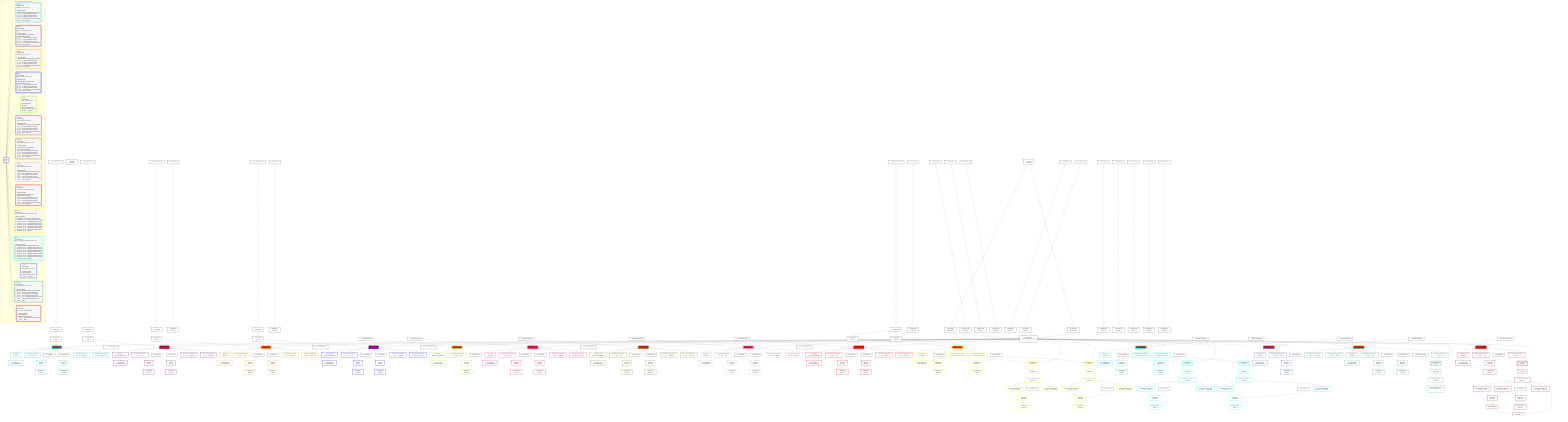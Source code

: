 graph TD
    classDef path fill:#eee,stroke:#000,color:#000
    classDef plan fill:#fff,stroke-width:3px,color:#000
    classDef itemplan fill:#fff,stroke-width:6px,color:#000
    classDef sideeffectplan fill:#f00,stroke-width:6px,color:#000
    classDef bucket fill:#f6f6f6,color:#000,stroke-width:6px,text-align:left


    %% define steps
    __Value3["__Value[3∈0]<br />ᐸcontextᐳ"]:::plan
    __Value5["__Value[5∈0]<br />ᐸrootValueᐳ"]:::plan
    __InputStaticLeaf9["__InputStaticLeaf[9∈0]"]:::plan
    Lambda10["Lambda[10∈0]"]:::plan
    Access11["Access[11∈0]<br />ᐸ10.1ᐳ"]:::plan
    Access13["Access[13∈0]<br />ᐸ3.pgSettingsᐳ"]:::plan
    Access14["Access[14∈0]<br />ᐸ3.withPgClientᐳ"]:::plan
    Object15["Object[15∈0]<br />ᐸ{pgSettings,withPgClient}ᐳ"]:::plan
    PgDelete12[["PgDelete[12∈1]"]]:::sideeffectplan
    Object16["Object[16∈1]<br />ᐸ{result}ᐳ"]:::plan
    Access17["Access[17∈1]<br />ᐸ16.clientMutationIdᐳ"]:::plan
    Constant18["Constant[18∈0]"]:::plan
    PgClassExpression19["PgClassExpression[19∈1]<br />ᐸ__post__.”id”ᐳ"]:::plan
    List20["List[20∈1]<br />ᐸ18,19ᐳ"]:::plan
    Lambda21["Lambda[21∈1]<br />ᐸencodeᐳ"]:::plan
    Constant22["Constant[22∈0]"]:::plan
    List24["List[24∈1]<br />ᐸ22,19ᐳ"]:::plan
    Lambda25["Lambda[25∈1]<br />ᐸencodeᐳ"]:::plan
    PgClassExpression27["PgClassExpression[27∈1]<br />ᐸ__post__.”headline”ᐳ"]:::plan
    PgClassExpression28["PgClassExpression[28∈1]<br />ᐸ__post__.”author_id”ᐳ"]:::plan
    Constant29["Constant[29∈0]"]:::plan
    Lambda30["Lambda[30∈0]<br />ᐸencodeᐳ"]:::plan
    __InputStaticLeaf32["__InputStaticLeaf[32∈0]"]:::plan
    __InputStaticLeaf33["__InputStaticLeaf[33∈0]"]:::plan
    Lambda34["Lambda[34∈0]"]:::plan
    Access35["Access[35∈0]<br />ᐸ34.1ᐳ"]:::plan
    PgDelete36[["PgDelete[36∈2]"]]:::sideeffectplan
    Object40["Object[40∈2]<br />ᐸ{result,clientMutationId}ᐳ"]:::plan
    Access41["Access[41∈2]<br />ᐸ40.clientMutationIdᐳ"]:::plan
    Constant42["Constant[42∈0]"]:::plan
    PgClassExpression43["PgClassExpression[43∈2]<br />ᐸ__post__.”id”ᐳ"]:::plan
    List44["List[44∈2]<br />ᐸ42,43ᐳ"]:::plan
    Lambda45["Lambda[45∈2]<br />ᐸencodeᐳ"]:::plan
    Constant46["Constant[46∈0]"]:::plan
    List48["List[48∈2]<br />ᐸ46,43ᐳ"]:::plan
    Lambda49["Lambda[49∈2]<br />ᐸencodeᐳ"]:::plan
    PgClassExpression51["PgClassExpression[51∈2]<br />ᐸ__post__.”headline”ᐳ"]:::plan
    PgClassExpression52["PgClassExpression[52∈2]<br />ᐸ__post__.”author_id”ᐳ"]:::plan
    Constant53["Constant[53∈0]"]:::plan
    Lambda54["Lambda[54∈0]<br />ᐸencodeᐳ"]:::plan
    __InputStaticLeaf57["__InputStaticLeaf[57∈0]"]:::plan
    Lambda58["Lambda[58∈0]"]:::plan
    Access59["Access[59∈0]<br />ᐸ58.1ᐳ"]:::plan
    PgDelete60[["PgDelete[60∈3]"]]:::sideeffectplan
    Object64["Object[64∈3]<br />ᐸ{result}ᐳ"]:::plan
    Access65["Access[65∈3]<br />ᐸ64.clientMutationIdᐳ"]:::plan
    Constant66["Constant[66∈0]"]:::plan
    PgClassExpression67["PgClassExpression[67∈3]<br />ᐸ__post__.”id”ᐳ"]:::plan
    List68["List[68∈3]<br />ᐸ66,67ᐳ"]:::plan
    Lambda69["Lambda[69∈3]<br />ᐸencodeᐳ"]:::plan
    Constant70["Constant[70∈0]"]:::plan
    List72["List[72∈3]<br />ᐸ70,67ᐳ"]:::plan
    Lambda73["Lambda[73∈3]<br />ᐸencodeᐳ"]:::plan
    PgClassExpression75["PgClassExpression[75∈3]<br />ᐸ__post__.”headline”ᐳ"]:::plan
    PgClassExpression76["PgClassExpression[76∈3]<br />ᐸ__post__.”author_id”ᐳ"]:::plan
    Constant77["Constant[77∈0]"]:::plan
    Lambda78["Lambda[78∈0]<br />ᐸencodeᐳ"]:::plan
    __InputStaticLeaf80["__InputStaticLeaf[80∈0]"]:::plan
    __InputStaticLeaf81["__InputStaticLeaf[81∈0]"]:::plan
    Lambda82["Lambda[82∈0]"]:::plan
    Access83["Access[83∈0]<br />ᐸ82.1ᐳ"]:::plan
    PgDelete84[["PgDelete[84∈4]"]]:::sideeffectplan
    Object88["Object[88∈4]<br />ᐸ{result,clientMutationId}ᐳ"]:::plan
    Access89["Access[89∈4]<br />ᐸ88.clientMutationIdᐳ"]:::plan
    Constant90["Constant[90∈0]"]:::plan
    PgClassExpression91["PgClassExpression[91∈4]<br />ᐸ__post__.”id”ᐳ"]:::plan
    List92["List[92∈4]<br />ᐸ90,91ᐳ"]:::plan
    Lambda93["Lambda[93∈4]<br />ᐸencodeᐳ"]:::plan
    Constant94["Constant[94∈0]"]:::plan
    List96["List[96∈4]<br />ᐸ94,91ᐳ"]:::plan
    Lambda97["Lambda[97∈4]<br />ᐸencodeᐳ"]:::plan
    PgClassExpression99["PgClassExpression[99∈4]<br />ᐸ__post__.”headline”ᐳ"]:::plan
    PgClassExpression100["PgClassExpression[100∈4]<br />ᐸ__post__.”author_id”ᐳ"]:::plan
    Constant101["Constant[101∈0]"]:::plan
    Lambda102["Lambda[102∈0]<br />ᐸencodeᐳ"]:::plan
    __InputStaticLeaf104["__InputStaticLeaf[104∈0]"]:::plan
    __InputStaticLeaf105["__InputStaticLeaf[105∈0]"]:::plan
    PgDelete106[["PgDelete[106∈5]"]]:::sideeffectplan
    Object110["Object[110∈5]<br />ᐸ{result,clientMutationId}ᐳ"]:::plan
    Access111["Access[111∈5]<br />ᐸ110.clientMutationIdᐳ"]:::plan
    Constant112["Constant[112∈0]"]:::plan
    PgClassExpression113["PgClassExpression[113∈5]<br />ᐸ__types__.”id”ᐳ"]:::plan
    List114["List[114∈5]<br />ᐸ112,113ᐳ"]:::plan
    Lambda115["Lambda[115∈5]<br />ᐸencodeᐳ"]:::plan
    __InputStaticLeaf118["__InputStaticLeaf[118∈0]"]:::plan
    PgDelete119[["PgDelete[119∈6]"]]:::sideeffectplan
    Object123["Object[123∈6]<br />ᐸ{result}ᐳ"]:::plan
    Access124["Access[124∈6]<br />ᐸ123.clientMutationIdᐳ"]:::plan
    Constant125["Constant[125∈0]"]:::plan
    PgClassExpression126["PgClassExpression[126∈6]<br />ᐸ__post__.”id”ᐳ"]:::plan
    List127["List[127∈6]<br />ᐸ125,126ᐳ"]:::plan
    Lambda128["Lambda[128∈6]<br />ᐸencodeᐳ"]:::plan
    Constant129["Constant[129∈0]"]:::plan
    List131["List[131∈6]<br />ᐸ129,126ᐳ"]:::plan
    Lambda132["Lambda[132∈6]<br />ᐸencodeᐳ"]:::plan
    PgClassExpression134["PgClassExpression[134∈6]<br />ᐸ__post__.”headline”ᐳ"]:::plan
    PgClassExpression135["PgClassExpression[135∈6]<br />ᐸ__post__.”author_id”ᐳ"]:::plan
    Constant136["Constant[136∈0]"]:::plan
    Lambda137["Lambda[137∈0]<br />ᐸencodeᐳ"]:::plan
    __InputStaticLeaf139["__InputStaticLeaf[139∈0]"]:::plan
    __InputStaticLeaf140["__InputStaticLeaf[140∈0]"]:::plan
    PgDelete141[["PgDelete[141∈7]"]]:::sideeffectplan
    Object145["Object[145∈7]<br />ᐸ{result,clientMutationId}ᐳ"]:::plan
    Access146["Access[146∈7]<br />ᐸ145.clientMutationIdᐳ"]:::plan
    Constant147["Constant[147∈0]"]:::plan
    PgClassExpression148["PgClassExpression[148∈7]<br />ᐸ__post__.”id”ᐳ"]:::plan
    List149["List[149∈7]<br />ᐸ147,148ᐳ"]:::plan
    Lambda150["Lambda[150∈7]<br />ᐸencodeᐳ"]:::plan
    Constant151["Constant[151∈0]"]:::plan
    List153["List[153∈7]<br />ᐸ151,148ᐳ"]:::plan
    Lambda154["Lambda[154∈7]<br />ᐸencodeᐳ"]:::plan
    PgClassExpression156["PgClassExpression[156∈7]<br />ᐸ__post__.”headline”ᐳ"]:::plan
    PgClassExpression157["PgClassExpression[157∈7]<br />ᐸ__post__.”author_id”ᐳ"]:::plan
    Constant158["Constant[158∈0]"]:::plan
    Lambda159["Lambda[159∈0]<br />ᐸencodeᐳ"]:::plan
    __InputStaticLeaf162["__InputStaticLeaf[162∈0]"]:::plan
    PgDelete163[["PgDelete[163∈8]"]]:::sideeffectplan
    Object167["Object[167∈8]<br />ᐸ{result}ᐳ"]:::plan
    Access168["Access[168∈8]<br />ᐸ167.clientMutationIdᐳ"]:::plan
    Constant169["Constant[169∈0]"]:::plan
    PgClassExpression170["PgClassExpression[170∈8]<br />ᐸ__post__.”id”ᐳ"]:::plan
    List171["List[171∈8]<br />ᐸ169,170ᐳ"]:::plan
    Lambda172["Lambda[172∈8]<br />ᐸencodeᐳ"]:::plan
    Constant173["Constant[173∈0]"]:::plan
    List175["List[175∈8]<br />ᐸ173,170ᐳ"]:::plan
    Lambda176["Lambda[176∈8]<br />ᐸencodeᐳ"]:::plan
    PgClassExpression178["PgClassExpression[178∈8]<br />ᐸ__post__.”headline”ᐳ"]:::plan
    PgClassExpression179["PgClassExpression[179∈8]<br />ᐸ__post__.”author_id”ᐳ"]:::plan
    Constant180["Constant[180∈0]"]:::plan
    Lambda181["Lambda[181∈0]<br />ᐸencodeᐳ"]:::plan
    __InputStaticLeaf183["__InputStaticLeaf[183∈0]"]:::plan
    __InputStaticLeaf184["__InputStaticLeaf[184∈0]"]:::plan
    PgDelete185[["PgDelete[185∈9]"]]:::sideeffectplan
    Object189["Object[189∈9]<br />ᐸ{result,clientMutationId}ᐳ"]:::plan
    Access190["Access[190∈9]<br />ᐸ189.clientMutationIdᐳ"]:::plan
    Constant191["Constant[191∈0]"]:::plan
    PgClassExpression192["PgClassExpression[192∈9]<br />ᐸ__post__.”id”ᐳ"]:::plan
    List193["List[193∈9]<br />ᐸ191,192ᐳ"]:::plan
    Lambda194["Lambda[194∈9]<br />ᐸencodeᐳ"]:::plan
    Constant195["Constant[195∈0]"]:::plan
    List197["List[197∈9]<br />ᐸ195,192ᐳ"]:::plan
    Lambda198["Lambda[198∈9]<br />ᐸencodeᐳ"]:::plan
    PgClassExpression200["PgClassExpression[200∈9]<br />ᐸ__post__.”headline”ᐳ"]:::plan
    PgClassExpression201["PgClassExpression[201∈9]<br />ᐸ__post__.”author_id”ᐳ"]:::plan
    Constant202["Constant[202∈0]"]:::plan
    Lambda203["Lambda[203∈0]<br />ᐸencodeᐳ"]:::plan
    __InputStaticLeaf206["__InputStaticLeaf[206∈0]"]:::plan
    Lambda207["Lambda[207∈0]"]:::plan
    Access208["Access[208∈0]<br />ᐸ207.1ᐳ"]:::plan
    Access209["Access[209∈0]<br />ᐸ207.2ᐳ"]:::plan
    PgDelete210[["PgDelete[210∈10]"]]:::sideeffectplan
    Object214["Object[214∈10]<br />ᐸ{result}ᐳ"]:::plan
    Access215["Access[215∈10]<br />ᐸ214.clientMutationIdᐳ"]:::plan
    Constant216["Constant[216∈0]"]:::plan
    PgClassExpression217["PgClassExpression[217∈10]<br />ᐸ__compound...rson_id_1”ᐳ"]:::plan
    PgClassExpression218["PgClassExpression[218∈10]<br />ᐸ__compound...rson_id_2”ᐳ"]:::plan
    List219["List[219∈10]<br />ᐸ216,217,218ᐳ"]:::plan
    Lambda220["Lambda[220∈10]<br />ᐸencodeᐳ"]:::plan
    Constant221["Constant[221∈0]"]:::plan
    List224["List[224∈10]<br />ᐸ221,217,218ᐳ"]:::plan
    Lambda225["Lambda[225∈10]<br />ᐸencodeᐳ"]:::plan
    PgSelect229[["PgSelect[229∈10]<br />ᐸpersonᐳ"]]:::plan
    First233["First[233∈10]"]:::plan
    PgSelectSingle234["PgSelectSingle[234∈10]<br />ᐸpersonᐳ"]:::plan
    Constant235["Constant[235∈0]"]:::plan
    PgClassExpression236["PgClassExpression[236∈10]<br />ᐸ__person__.”id”ᐳ"]:::plan
    List237["List[237∈10]<br />ᐸ235,236ᐳ"]:::plan
    Lambda238["Lambda[238∈10]<br />ᐸencodeᐳ"]:::plan
    PgClassExpression239["PgClassExpression[239∈10]<br />ᐸ__person__...full_name”ᐳ"]:::plan
    PgSelect241[["PgSelect[241∈10]<br />ᐸpersonᐳ"]]:::plan
    First245["First[245∈10]"]:::plan
    PgSelectSingle246["PgSelectSingle[246∈10]<br />ᐸpersonᐳ"]:::plan
    Constant247["Constant[247∈0]"]:::plan
    PgClassExpression248["PgClassExpression[248∈10]<br />ᐸ__person__.”id”ᐳ"]:::plan
    List249["List[249∈10]<br />ᐸ247,248ᐳ"]:::plan
    Lambda250["Lambda[250∈10]<br />ᐸencodeᐳ"]:::plan
    PgClassExpression251["PgClassExpression[251∈10]<br />ᐸ__person__...full_name”ᐳ"]:::plan
    Constant252["Constant[252∈0]"]:::plan
    Lambda253["Lambda[253∈0]<br />ᐸencodeᐳ"]:::plan
    __InputStaticLeaf256["__InputStaticLeaf[256∈0]"]:::plan
    __InputStaticLeaf257["__InputStaticLeaf[257∈0]"]:::plan
    PgDelete258[["PgDelete[258∈11]"]]:::sideeffectplan
    Object262["Object[262∈11]<br />ᐸ{result}ᐳ"]:::plan
    Access263["Access[263∈11]<br />ᐸ262.clientMutationIdᐳ"]:::plan
    Constant264["Constant[264∈0]"]:::plan
    PgClassExpression265["PgClassExpression[265∈11]<br />ᐸ__compound...rson_id_1”ᐳ"]:::plan
    PgClassExpression266["PgClassExpression[266∈11]<br />ᐸ__compound...rson_id_2”ᐳ"]:::plan
    List267["List[267∈11]<br />ᐸ264,265,266ᐳ"]:::plan
    Lambda268["Lambda[268∈11]<br />ᐸencodeᐳ"]:::plan
    Constant269["Constant[269∈0]"]:::plan
    List272["List[272∈11]<br />ᐸ269,265,266ᐳ"]:::plan
    Lambda273["Lambda[273∈11]<br />ᐸencodeᐳ"]:::plan
    PgSelect277[["PgSelect[277∈11]<br />ᐸpersonᐳ"]]:::plan
    First281["First[281∈11]"]:::plan
    PgSelectSingle282["PgSelectSingle[282∈11]<br />ᐸpersonᐳ"]:::plan
    Constant283["Constant[283∈0]"]:::plan
    PgClassExpression284["PgClassExpression[284∈11]<br />ᐸ__person__.”id”ᐳ"]:::plan
    List285["List[285∈11]<br />ᐸ283,284ᐳ"]:::plan
    Lambda286["Lambda[286∈11]<br />ᐸencodeᐳ"]:::plan
    PgClassExpression287["PgClassExpression[287∈11]<br />ᐸ__person__...full_name”ᐳ"]:::plan
    PgSelect289[["PgSelect[289∈11]<br />ᐸpersonᐳ"]]:::plan
    First293["First[293∈11]"]:::plan
    PgSelectSingle294["PgSelectSingle[294∈11]<br />ᐸpersonᐳ"]:::plan
    Constant295["Constant[295∈0]"]:::plan
    PgClassExpression296["PgClassExpression[296∈11]<br />ᐸ__person__.”id”ᐳ"]:::plan
    List297["List[297∈11]<br />ᐸ295,296ᐳ"]:::plan
    Lambda298["Lambda[298∈11]<br />ᐸencodeᐳ"]:::plan
    PgClassExpression299["PgClassExpression[299∈11]<br />ᐸ__person__...full_name”ᐳ"]:::plan
    Constant300["Constant[300∈0]"]:::plan
    Lambda301["Lambda[301∈0]<br />ᐸencodeᐳ"]:::plan
    __InputStaticLeaf304["__InputStaticLeaf[304∈0]"]:::plan
    PgDelete305[["PgDelete[305∈12]"]]:::sideeffectplan
    Object309["Object[309∈12]<br />ᐸ{result}ᐳ"]:::plan
    Access310["Access[310∈12]<br />ᐸ309.clientMutationIdᐳ"]:::plan
    Constant311["Constant[311∈0]"]:::plan
    PgClassExpression312["PgClassExpression[312∈12]<br />ᐸ__person__.”id”ᐳ"]:::plan
    List313["List[313∈12]<br />ᐸ311,312ᐳ"]:::plan
    Lambda314["Lambda[314∈12]<br />ᐸencodeᐳ"]:::plan
    Constant315["Constant[315∈0]"]:::plan
    Lambda316["Lambda[316∈0]<br />ᐸencodeᐳ"]:::plan
    __InputStaticLeaf319["__InputStaticLeaf[319∈0]"]:::plan
    PgDelete320[["PgDelete[320∈13]"]]:::sideeffectplan
    Object324["Object[324∈13]<br />ᐸ{result}ᐳ"]:::plan
    Access325["Access[325∈13]<br />ᐸ324.clientMutationIdᐳ"]:::plan
    Constant326["Constant[326∈0]"]:::plan
    PgClassExpression327["PgClassExpression[327∈13]<br />ᐸ__person__.”id”ᐳ"]:::plan
    List328["List[328∈13]<br />ᐸ326,327ᐳ"]:::plan
    Lambda329["Lambda[329∈13]<br />ᐸencodeᐳ"]:::plan
    Constant330["Constant[330∈0]"]:::plan
    List332["List[332∈13]<br />ᐸ330,327ᐳ"]:::plan
    Lambda333["Lambda[333∈13]<br />ᐸencodeᐳ"]:::plan
    PgClassExpression335["PgClassExpression[335∈13]<br />ᐸ__person__...full_name”ᐳ"]:::plan
    PgClassExpression336["PgClassExpression[336∈13]<br />ᐸ__person__.”email”ᐳ"]:::plan
    __InputStaticLeaf337["__InputStaticLeaf[337∈0]"]:::plan
    PgClassExpression338["PgClassExpression[338∈13]<br />ᐸ__person__ᐳ"]:::plan
    PgSelect339[["PgSelect[339∈13]<br />ᐸpersonᐳ"]]:::plan
    First343["First[343∈13]"]:::plan
    PgSelectSingle344["PgSelectSingle[344∈13]<br />ᐸpersonᐳ"]:::plan
    PgClassExpression346["PgClassExpression[346∈13]<br />ᐸ”c”.”perso...lder! */<br />)ᐳ"]:::plan
    Constant347["Constant[347∈0]"]:::plan
    Lambda348["Lambda[348∈0]<br />ᐸencodeᐳ"]:::plan
    __InputStaticLeaf351["__InputStaticLeaf[351∈0]"]:::plan
    PgDelete352[["PgDelete[352∈14]"]]:::sideeffectplan
    Object356["Object[356∈14]<br />ᐸ{result}ᐳ"]:::plan
    Access357["Access[357∈14]<br />ᐸ356.clientMutationIdᐳ"]:::plan
    Constant358["Constant[358∈0]"]:::plan
    PgClassExpression359["PgClassExpression[359∈14]<br />ᐸ__person__.”id”ᐳ"]:::plan
    List360["List[360∈14]<br />ᐸ358,359ᐳ"]:::plan
    Lambda361["Lambda[361∈14]<br />ᐸencodeᐳ"]:::plan
    PgClassExpression365["PgClassExpression[365∈14]<br />ᐸ__person__ᐳ"]:::plan
    PgSelect366[["PgSelect[366∈14]<br />ᐸpersonᐳ"]]:::plan
    First371["First[371∈14]"]:::plan
    PgSelectSingle372["PgSelectSingle[372∈14]<br />ᐸpersonᐳ"]:::plan
    PgClassExpression375["PgClassExpression[375∈14]<br />ᐸ”c”.”perso..._person__)ᐳ"]:::plan
    PgClassExpression376["PgClassExpression[376∈14]<br />ᐸ__person__.”id”ᐳ"]:::plan
    List377["List[377∈14]<br />ᐸ375,376ᐳ"]:::plan
    PgCursor374["PgCursor[374∈14]"]:::plan
    Edge373["Edge[373∈14]"]:::plan
    Constant381["Constant[381∈0]"]:::plan
    List383["List[383∈14]<br />ᐸ381,376ᐳ"]:::plan
    Lambda384["Lambda[384∈14]<br />ᐸencodeᐳ"]:::plan
    PgClassExpression385["PgClassExpression[385∈14]<br />ᐸ__person__.”email”ᐳ"]:::plan
    Constant386["Constant[386∈0]"]:::plan
    Lambda387["Lambda[387∈0]<br />ᐸencodeᐳ"]:::plan

    %% plan dependencies
    __InputStaticLeaf9 --> Lambda10
    Lambda10 --> Access11
    __Value3 --> Access13
    __Value3 --> Access14
    Access13 & Access14 --> Object15
    Object15 & Access11 --> PgDelete12
    PgDelete12 --> Object16
    Object16 --> Access17
    PgDelete12 --> PgClassExpression19
    Constant18 & PgClassExpression19 --> List20
    List20 --> Lambda21
    Constant22 & PgClassExpression19 --> List24
    List24 --> Lambda25
    PgDelete12 --> PgClassExpression27
    PgDelete12 --> PgClassExpression28
    Constant29 --> Lambda30
    __InputStaticLeaf33 --> Lambda34
    Lambda34 --> Access35
    Object15 & Access35 --> PgDelete36
    PgDelete36 & __InputStaticLeaf32 --> Object40
    Object40 --> Access41
    PgDelete36 --> PgClassExpression43
    Constant42 & PgClassExpression43 --> List44
    List44 --> Lambda45
    Constant46 & PgClassExpression43 --> List48
    List48 --> Lambda49
    PgDelete36 --> PgClassExpression51
    PgDelete36 --> PgClassExpression52
    Constant53 --> Lambda54
    __InputStaticLeaf57 --> Lambda58
    Lambda58 --> Access59
    Object15 & Access59 --> PgDelete60
    PgDelete60 --> Object64
    Object64 --> Access65
    PgDelete60 --> PgClassExpression67
    Constant66 & PgClassExpression67 --> List68
    List68 --> Lambda69
    Constant70 & PgClassExpression67 --> List72
    List72 --> Lambda73
    PgDelete60 --> PgClassExpression75
    PgDelete60 --> PgClassExpression76
    Constant77 --> Lambda78
    __InputStaticLeaf81 --> Lambda82
    Lambda82 --> Access83
    Object15 & Access83 --> PgDelete84
    PgDelete84 & __InputStaticLeaf80 --> Object88
    Object88 --> Access89
    PgDelete84 --> PgClassExpression91
    Constant90 & PgClassExpression91 --> List92
    List92 --> Lambda93
    Constant94 & PgClassExpression91 --> List96
    List96 --> Lambda97
    PgDelete84 --> PgClassExpression99
    PgDelete84 --> PgClassExpression100
    Constant101 --> Lambda102
    Object15 & __InputStaticLeaf105 --> PgDelete106
    PgDelete106 & __InputStaticLeaf104 --> Object110
    Object110 --> Access111
    PgDelete106 --> PgClassExpression113
    Constant112 & PgClassExpression113 --> List114
    List114 --> Lambda115
    Object15 & __InputStaticLeaf118 --> PgDelete119
    PgDelete119 --> Object123
    Object123 --> Access124
    PgDelete119 --> PgClassExpression126
    Constant125 & PgClassExpression126 --> List127
    List127 --> Lambda128
    Constant129 & PgClassExpression126 --> List131
    List131 --> Lambda132
    PgDelete119 --> PgClassExpression134
    PgDelete119 --> PgClassExpression135
    Constant136 --> Lambda137
    Object15 & __InputStaticLeaf140 --> PgDelete141
    PgDelete141 & __InputStaticLeaf139 --> Object145
    Object145 --> Access146
    PgDelete141 --> PgClassExpression148
    Constant147 & PgClassExpression148 --> List149
    List149 --> Lambda150
    Constant151 & PgClassExpression148 --> List153
    List153 --> Lambda154
    PgDelete141 --> PgClassExpression156
    PgDelete141 --> PgClassExpression157
    Constant158 --> Lambda159
    Object15 & __InputStaticLeaf162 --> PgDelete163
    PgDelete163 --> Object167
    Object167 --> Access168
    PgDelete163 --> PgClassExpression170
    Constant169 & PgClassExpression170 --> List171
    List171 --> Lambda172
    Constant173 & PgClassExpression170 --> List175
    List175 --> Lambda176
    PgDelete163 --> PgClassExpression178
    PgDelete163 --> PgClassExpression179
    Constant180 --> Lambda181
    Object15 & __InputStaticLeaf184 --> PgDelete185
    PgDelete185 & __InputStaticLeaf183 --> Object189
    Object189 --> Access190
    PgDelete185 --> PgClassExpression192
    Constant191 & PgClassExpression192 --> List193
    List193 --> Lambda194
    Constant195 & PgClassExpression192 --> List197
    List197 --> Lambda198
    PgDelete185 --> PgClassExpression200
    PgDelete185 --> PgClassExpression201
    Constant202 --> Lambda203
    __InputStaticLeaf206 --> Lambda207
    Lambda207 --> Access208
    Lambda207 --> Access209
    Object15 & Access208 & Access209 --> PgDelete210
    PgDelete210 --> Object214
    Object214 --> Access215
    PgDelete210 --> PgClassExpression217
    PgDelete210 --> PgClassExpression218
    Constant216 & PgClassExpression217 & PgClassExpression218 --> List219
    List219 --> Lambda220
    Constant221 & PgClassExpression217 & PgClassExpression218 --> List224
    List224 --> Lambda225
    Object15 & PgClassExpression217 --> PgSelect229
    PgSelect229 --> First233
    First233 --> PgSelectSingle234
    PgSelectSingle234 --> PgClassExpression236
    Constant235 & PgClassExpression236 --> List237
    List237 --> Lambda238
    PgSelectSingle234 --> PgClassExpression239
    Object15 & PgClassExpression218 --> PgSelect241
    PgSelect241 --> First245
    First245 --> PgSelectSingle246
    PgSelectSingle246 --> PgClassExpression248
    Constant247 & PgClassExpression248 --> List249
    List249 --> Lambda250
    PgSelectSingle246 --> PgClassExpression251
    Constant252 --> Lambda253
    Object15 & __InputStaticLeaf256 & __InputStaticLeaf257 --> PgDelete258
    PgDelete258 --> Object262
    Object262 --> Access263
    PgDelete258 --> PgClassExpression265
    PgDelete258 --> PgClassExpression266
    Constant264 & PgClassExpression265 & PgClassExpression266 --> List267
    List267 --> Lambda268
    Constant269 & PgClassExpression265 & PgClassExpression266 --> List272
    List272 --> Lambda273
    Object15 & PgClassExpression265 --> PgSelect277
    PgSelect277 --> First281
    First281 --> PgSelectSingle282
    PgSelectSingle282 --> PgClassExpression284
    Constant283 & PgClassExpression284 --> List285
    List285 --> Lambda286
    PgSelectSingle282 --> PgClassExpression287
    Object15 & PgClassExpression266 --> PgSelect289
    PgSelect289 --> First293
    First293 --> PgSelectSingle294
    PgSelectSingle294 --> PgClassExpression296
    Constant295 & PgClassExpression296 --> List297
    List297 --> Lambda298
    PgSelectSingle294 --> PgClassExpression299
    Constant300 --> Lambda301
    Object15 & __InputStaticLeaf304 --> PgDelete305
    PgDelete305 --> Object309
    Object309 --> Access310
    PgDelete305 --> PgClassExpression312
    Constant311 & PgClassExpression312 --> List313
    List313 --> Lambda314
    Constant315 --> Lambda316
    Object15 & __InputStaticLeaf319 --> PgDelete320
    PgDelete320 --> Object324
    Object324 --> Access325
    PgDelete320 --> PgClassExpression327
    Constant326 & PgClassExpression327 --> List328
    List328 --> Lambda329
    Constant330 & PgClassExpression327 --> List332
    List332 --> Lambda333
    PgDelete320 --> PgClassExpression335
    PgDelete320 --> PgClassExpression336
    PgDelete320 --> PgClassExpression338
    Object15 & PgClassExpression338 & __InputStaticLeaf337 --> PgSelect339
    PgSelect339 --> First343
    First343 --> PgSelectSingle344
    PgSelectSingle344 --> PgClassExpression346
    Constant347 --> Lambda348
    Object15 & __InputStaticLeaf351 --> PgDelete352
    PgDelete352 --> Object356
    Object356 --> Access357
    PgDelete352 --> PgClassExpression359
    Constant358 & PgClassExpression359 --> List360
    List360 --> Lambda361
    PgDelete352 --> PgClassExpression365
    Object15 & PgClassExpression365 --> PgSelect366
    PgSelect366 --> First371
    First371 --> PgSelectSingle372
    PgSelectSingle372 --> PgClassExpression375
    PgSelectSingle372 --> PgClassExpression376
    PgClassExpression375 & PgClassExpression376 --> List377
    List377 --> PgCursor374
    PgSelectSingle372 & PgCursor374 --> Edge373
    Constant381 & PgClassExpression376 --> List383
    List383 --> Lambda384
    PgSelectSingle372 --> PgClassExpression385
    Constant386 --> Lambda387

    %% plan-to-path relationships

    subgraph "Buckets for mutations/v4/mutation-delete"
    Bucket0("Bucket 0<br />(root)"):::bucket
    classDef bucket0 stroke:#696969
    class Bucket0,__Value3,__Value5,__InputStaticLeaf9,Lambda10,Access11,Access13,Access14,Object15,Constant18,Constant22,Constant29,Lambda30,__InputStaticLeaf32,__InputStaticLeaf33,Lambda34,Access35,Constant42,Constant46,Constant53,Lambda54,__InputStaticLeaf57,Lambda58,Access59,Constant66,Constant70,Constant77,Lambda78,__InputStaticLeaf80,__InputStaticLeaf81,Lambda82,Access83,Constant90,Constant94,Constant101,Lambda102,__InputStaticLeaf104,__InputStaticLeaf105,Constant112,__InputStaticLeaf118,Constant125,Constant129,Constant136,Lambda137,__InputStaticLeaf139,__InputStaticLeaf140,Constant147,Constant151,Constant158,Lambda159,__InputStaticLeaf162,Constant169,Constant173,Constant180,Lambda181,__InputStaticLeaf183,__InputStaticLeaf184,Constant191,Constant195,Constant202,Lambda203,__InputStaticLeaf206,Lambda207,Access208,Access209,Constant216,Constant221,Constant235,Constant247,Constant252,Lambda253,__InputStaticLeaf256,__InputStaticLeaf257,Constant264,Constant269,Constant283,Constant295,Constant300,Lambda301,__InputStaticLeaf304,Constant311,Constant315,Lambda316,__InputStaticLeaf319,Constant326,Constant330,__InputStaticLeaf337,Constant347,Lambda348,__InputStaticLeaf351,Constant358,Constant381,Constant386,Lambda387 bucket0
    Bucket1("Bucket 1<br />(mutationField)<br />Deps: 15, 11, 18, 22, 5, 30<br /><br />1: PgDelete{1}[12]<br />2: Object{1}ᐸ{result}ᐳ[16],PgClassExpression{1}ᐸ__post__.”id”ᐳ[19],PgClassExpression{1}ᐸ__post__.”id”ᐳ[19],PgClassExpression{1}ᐸ__post__.”id”ᐳ[19],PgClassExpression{1}ᐸ__post__.”headline”ᐳ[27],PgClassExpression{1}ᐸ__post__.”author_id”ᐳ[28]"):::bucket
    classDef bucket1 stroke:#00bfff
    class Bucket1,PgDelete12,Object16,Access17,PgClassExpression19,List20,Lambda21,List24,Lambda25,PgClassExpression27,PgClassExpression28 bucket1
    Bucket2("Bucket 2<br />(mutationField)<br />Deps: 15, 35, 32, 42, 46, 5, 54<br /><br />1: PgDelete{2}[36]<br />2: Object{2}ᐸ{result,clientMutationId}ᐳ[40],PgClassExpression{2}ᐸ__post__.”id”ᐳ[43],PgClassExpression{2}ᐸ__post__.”id”ᐳ[43],PgClassExpression{2}ᐸ__post__.”id”ᐳ[43],PgClassExpression{2}ᐸ__post__.”headline”ᐳ[51],PgClassExpression{2}ᐸ__post__.”author_id”ᐳ[52]"):::bucket
    classDef bucket2 stroke:#7f007f
    class Bucket2,PgDelete36,Object40,Access41,PgClassExpression43,List44,Lambda45,List48,Lambda49,PgClassExpression51,PgClassExpression52 bucket2
    Bucket3("Bucket 3<br />(mutationField)<br />Deps: 15, 59, 66, 70, 5, 78<br /><br />1: PgDelete{3}[60]<br />2: Object{3}ᐸ{result}ᐳ[64],PgClassExpression{3}ᐸ__post__.”id”ᐳ[67],PgClassExpression{3}ᐸ__post__.”id”ᐳ[67],PgClassExpression{3}ᐸ__post__.”id”ᐳ[67],PgClassExpression{3}ᐸ__post__.”headline”ᐳ[75],PgClassExpression{3}ᐸ__post__.”author_id”ᐳ[76]"):::bucket
    classDef bucket3 stroke:#ffa500
    class Bucket3,PgDelete60,Object64,Access65,PgClassExpression67,List68,Lambda69,List72,Lambda73,PgClassExpression75,PgClassExpression76 bucket3
    Bucket4("Bucket 4<br />(mutationField)<br />Deps: 15, 83, 80, 90, 94, 5, 102<br /><br />1: PgDelete{4}[84]<br />2: Object{4}ᐸ{result,clientMutationId}ᐳ[88],PgClassExpression{4}ᐸ__post__.”id”ᐳ[91],PgClassExpression{4}ᐸ__post__.”id”ᐳ[91],PgClassExpression{4}ᐸ__post__.”id”ᐳ[91],PgClassExpression{4}ᐸ__post__.”headline”ᐳ[99],PgClassExpression{4}ᐸ__post__.”author_id”ᐳ[100]"):::bucket
    classDef bucket4 stroke:#0000ff
    class Bucket4,PgDelete84,Object88,Access89,PgClassExpression91,List92,Lambda93,List96,Lambda97,PgClassExpression99,PgClassExpression100 bucket4
    Bucket5("Bucket 5<br />(mutationField)<br />Deps: 15, 105, 104, 112<br /><br />1: PgDelete{5}[106]<br />2: Object{5}ᐸ{result,clientMutationId}ᐳ[110],PgClassExpression{5}ᐸ__types__.”id”ᐳ[113]"):::bucket
    classDef bucket5 stroke:#7fff00
    class Bucket5,PgDelete106,Object110,Access111,PgClassExpression113,List114,Lambda115 bucket5
    Bucket6("Bucket 6<br />(mutationField)<br />Deps: 15, 118, 125, 129, 5, 137<br /><br />1: PgDelete{6}[119]<br />2: Object{6}ᐸ{result}ᐳ[123],PgClassExpression{6}ᐸ__post__.”id”ᐳ[126],PgClassExpression{6}ᐸ__post__.”id”ᐳ[126],PgClassExpression{6}ᐸ__post__.”id”ᐳ[126],PgClassExpression{6}ᐸ__post__.”headline”ᐳ[134],PgClassExpression{6}ᐸ__post__.”author_id”ᐳ[135]"):::bucket
    classDef bucket6 stroke:#ff1493
    class Bucket6,PgDelete119,Object123,Access124,PgClassExpression126,List127,Lambda128,List131,Lambda132,PgClassExpression134,PgClassExpression135 bucket6
    Bucket7("Bucket 7<br />(mutationField)<br />Deps: 15, 140, 139, 147, 151, 5, 159<br /><br />1: PgDelete{7}[141]<br />2: Object{7}ᐸ{result,clientMutationId}ᐳ[145],PgClassExpression{7}ᐸ__post__.”id”ᐳ[148],PgClassExpression{7}ᐸ__post__.”id”ᐳ[148],PgClassExpression{7}ᐸ__post__.”id”ᐳ[148],PgClassExpression{7}ᐸ__post__.”headline”ᐳ[156],PgClassExpression{7}ᐸ__post__.”author_id”ᐳ[157]"):::bucket
    classDef bucket7 stroke:#808000
    class Bucket7,PgDelete141,Object145,Access146,PgClassExpression148,List149,Lambda150,List153,Lambda154,PgClassExpression156,PgClassExpression157 bucket7
    Bucket8("Bucket 8<br />(mutationField)<br />Deps: 15, 162, 169, 173, 5, 181<br /><br />1: PgDelete{8}[163]<br />2: Object{8}ᐸ{result}ᐳ[167],PgClassExpression{8}ᐸ__post__.”id”ᐳ[170],PgClassExpression{8}ᐸ__post__.”id”ᐳ[170],PgClassExpression{8}ᐸ__post__.”id”ᐳ[170],PgClassExpression{8}ᐸ__post__.”headline”ᐳ[178],PgClassExpression{8}ᐸ__post__.”author_id”ᐳ[179]"):::bucket
    classDef bucket8 stroke:#dda0dd
    class Bucket8,PgDelete163,Object167,Access168,PgClassExpression170,List171,Lambda172,List175,Lambda176,PgClassExpression178,PgClassExpression179 bucket8
    Bucket9("Bucket 9<br />(mutationField)<br />Deps: 15, 184, 183, 191, 195, 5, 203<br /><br />1: PgDelete{9}[185]<br />2: Object{9}ᐸ{result,clientMutationId}ᐳ[189],PgClassExpression{9}ᐸ__post__.”id”ᐳ[192],PgClassExpression{9}ᐸ__post__.”id”ᐳ[192],PgClassExpression{9}ᐸ__post__.”id”ᐳ[192],PgClassExpression{9}ᐸ__post__.”headline”ᐳ[200],PgClassExpression{9}ᐸ__post__.”author_id”ᐳ[201]"):::bucket
    classDef bucket9 stroke:#ff0000
    class Bucket9,PgDelete185,Object189,Access190,PgClassExpression192,List193,Lambda194,List197,Lambda198,PgClassExpression200,PgClassExpression201 bucket9
    Bucket10("Bucket 10<br />(mutationField)<br />Deps: 15, 208, 209, 216, 221, 235, 247, 5, 253<br /><br />1: PgDelete{10}[210]<br />2: Object{10}ᐸ{result}ᐳ[214],PgClassExpression{10}ᐸ__compound...rson_id_1”ᐳ[217],PgClassExpression{10}ᐸ__compound...rson_id_2”ᐳ[218],PgClassExpression{10}ᐸ__compound...rson_id_1”ᐳ[217],PgClassExpression{10}ᐸ__compound...rson_id_2”ᐳ[218],PgClassExpression{10}ᐸ__compound...rson_id_1”ᐳ[217],PgClassExpression{10}ᐸ__compound...rson_id_2”ᐳ[218],PgClassExpression{10}ᐸ__compound...rson_id_1”ᐳ[217],PgClassExpression{10}ᐸ__compound...rson_id_2”ᐳ[218]"):::bucket
    classDef bucket10 stroke:#ffff00
    class Bucket10,PgDelete210,Object214,Access215,PgClassExpression217,PgClassExpression218,List219,Lambda220,List224,Lambda225,PgSelect229,First233,PgSelectSingle234,PgClassExpression236,List237,Lambda238,PgClassExpression239,PgSelect241,First245,PgSelectSingle246,PgClassExpression248,List249,Lambda250,PgClassExpression251 bucket10
    Bucket11("Bucket 11<br />(mutationField)<br />Deps: 15, 256, 257, 264, 269, 283, 295, 5, 301<br /><br />1: PgDelete{11}[258]<br />2: Object{11}ᐸ{result}ᐳ[262],PgClassExpression{11}ᐸ__compound...rson_id_1”ᐳ[265],PgClassExpression{11}ᐸ__compound...rson_id_2”ᐳ[266],PgClassExpression{11}ᐸ__compound...rson_id_1”ᐳ[265],PgClassExpression{11}ᐸ__compound...rson_id_2”ᐳ[266],PgClassExpression{11}ᐸ__compound...rson_id_1”ᐳ[265],PgClassExpression{11}ᐸ__compound...rson_id_2”ᐳ[266],PgClassExpression{11}ᐸ__compound...rson_id_1”ᐳ[265],PgClassExpression{11}ᐸ__compound...rson_id_2”ᐳ[266]"):::bucket
    classDef bucket11 stroke:#00ffff
    class Bucket11,PgDelete258,Object262,Access263,PgClassExpression265,PgClassExpression266,List267,Lambda268,List272,Lambda273,PgSelect277,First281,PgSelectSingle282,PgClassExpression284,List285,Lambda286,PgClassExpression287,PgSelect289,First293,PgSelectSingle294,PgClassExpression296,List297,Lambda298,PgClassExpression299 bucket11
    Bucket12("Bucket 12<br />(mutationField)<br />Deps: 15, 304, 311, 5, 316<br /><br />1: PgDelete{12}[305]<br />2: Object{12}ᐸ{result}ᐳ[309],PgClassExpression{12}ᐸ__person__.”id”ᐳ[312]"):::bucket
    classDef bucket12 stroke:#4169e1
    class Bucket12,PgDelete305,Object309,Access310,PgClassExpression312,List313,Lambda314 bucket12
    Bucket13("Bucket 13<br />(mutationField)<br />Deps: 15, 319, 326, 330, 337, 5, 348<br /><br />1: PgDelete{13}[320]<br />2: Object{13}ᐸ{result}ᐳ[324],PgClassExpression{13}ᐸ__person__.”id”ᐳ[327],PgClassExpression{13}ᐸ__person__.”id”ᐳ[327],PgClassExpression{13}ᐸ__person__.”id”ᐳ[327],PgClassExpression{13}ᐸ__person__...full_name”ᐳ[335],PgClassExpression{13}ᐸ__person__.”email”ᐳ[336],PgClassExpression{13}ᐸ__person__ᐳ[338]"):::bucket
    classDef bucket13 stroke:#3cb371
    class Bucket13,PgDelete320,Object324,Access325,PgClassExpression327,List328,Lambda329,List332,Lambda333,PgClassExpression335,PgClassExpression336,PgClassExpression338,PgSelect339,First343,PgSelectSingle344,PgClassExpression346 bucket13
    Bucket14("Bucket 14<br />(mutationField)<br />Deps: 15, 351, 358, 381, 5, 387<br /><br />1: PgDelete{14}[352]<br />2: Object{14}ᐸ{result}ᐳ[356],PgClassExpression{14}ᐸ__person__.”id”ᐳ[359],PgClassExpression{14}ᐸ__person__ᐳ[365]"):::bucket
    classDef bucket14 stroke:#a52a2a
    class Bucket14,PgDelete352,Object356,Access357,PgClassExpression359,List360,Lambda361,PgClassExpression365,PgSelect366,First371,PgSelectSingle372,Edge373,PgCursor374,PgClassExpression375,PgClassExpression376,List377,List383,Lambda384,PgClassExpression385 bucket14
    Bucket0 --> Bucket1 & Bucket2 & Bucket3 & Bucket4 & Bucket5 & Bucket6 & Bucket7 & Bucket8 & Bucket9 & Bucket10 & Bucket11 & Bucket12 & Bucket13 & Bucket14
    end